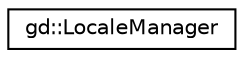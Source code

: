 digraph "Graphical Class Hierarchy"
{
  edge [fontname="Helvetica",fontsize="10",labelfontname="Helvetica",labelfontsize="10"];
  node [fontname="Helvetica",fontsize="10",shape=record];
  rankdir="LR";
  Node1 [label="gd::LocaleManager",height=0.2,width=0.4,color="black", fillcolor="white", style="filled",URL="$classgd_1_1_locale_manager.html",tooltip="Class allowing to use a common wxLocale object for the IDE as well as for extensions. "];
}
